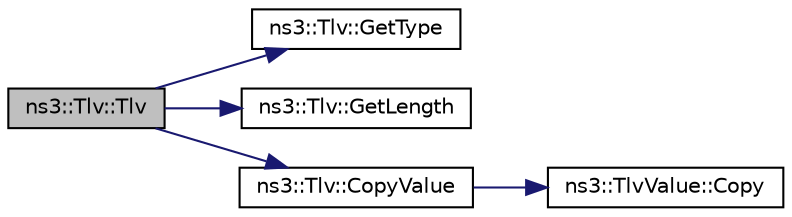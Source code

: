 digraph "ns3::Tlv::Tlv"
{
  edge [fontname="Helvetica",fontsize="10",labelfontname="Helvetica",labelfontsize="10"];
  node [fontname="Helvetica",fontsize="10",shape=record];
  rankdir="LR";
  Node1 [label="ns3::Tlv::Tlv",height=0.2,width=0.4,color="black", fillcolor="grey75", style="filled", fontcolor="black"];
  Node1 -> Node2 [color="midnightblue",fontsize="10",style="solid"];
  Node2 [label="ns3::Tlv::GetType",height=0.2,width=0.4,color="black", fillcolor="white", style="filled",URL="$d1/d1e/classns3_1_1Tlv.html#af04a5829d658dfb455b12bf2c5dbd303"];
  Node1 -> Node3 [color="midnightblue",fontsize="10",style="solid"];
  Node3 [label="ns3::Tlv::GetLength",height=0.2,width=0.4,color="black", fillcolor="white", style="filled",URL="$d1/d1e/classns3_1_1Tlv.html#ab41a08b1425dd07f37e3d50c7e9b3c2b"];
  Node1 -> Node4 [color="midnightblue",fontsize="10",style="solid"];
  Node4 [label="ns3::Tlv::CopyValue",height=0.2,width=0.4,color="black", fillcolor="white", style="filled",URL="$d1/d1e/classns3_1_1Tlv.html#a1369b5a4f0649aa8e300ca8b431ab451"];
  Node4 -> Node5 [color="midnightblue",fontsize="10",style="solid"];
  Node5 [label="ns3::TlvValue::Copy",height=0.2,width=0.4,color="black", fillcolor="white", style="filled",URL="$d0/de1/classns3_1_1TlvValue.html#aefbf94f1455b233c9a0d10f39526c5ff",tooltip="Copy function. "];
}
